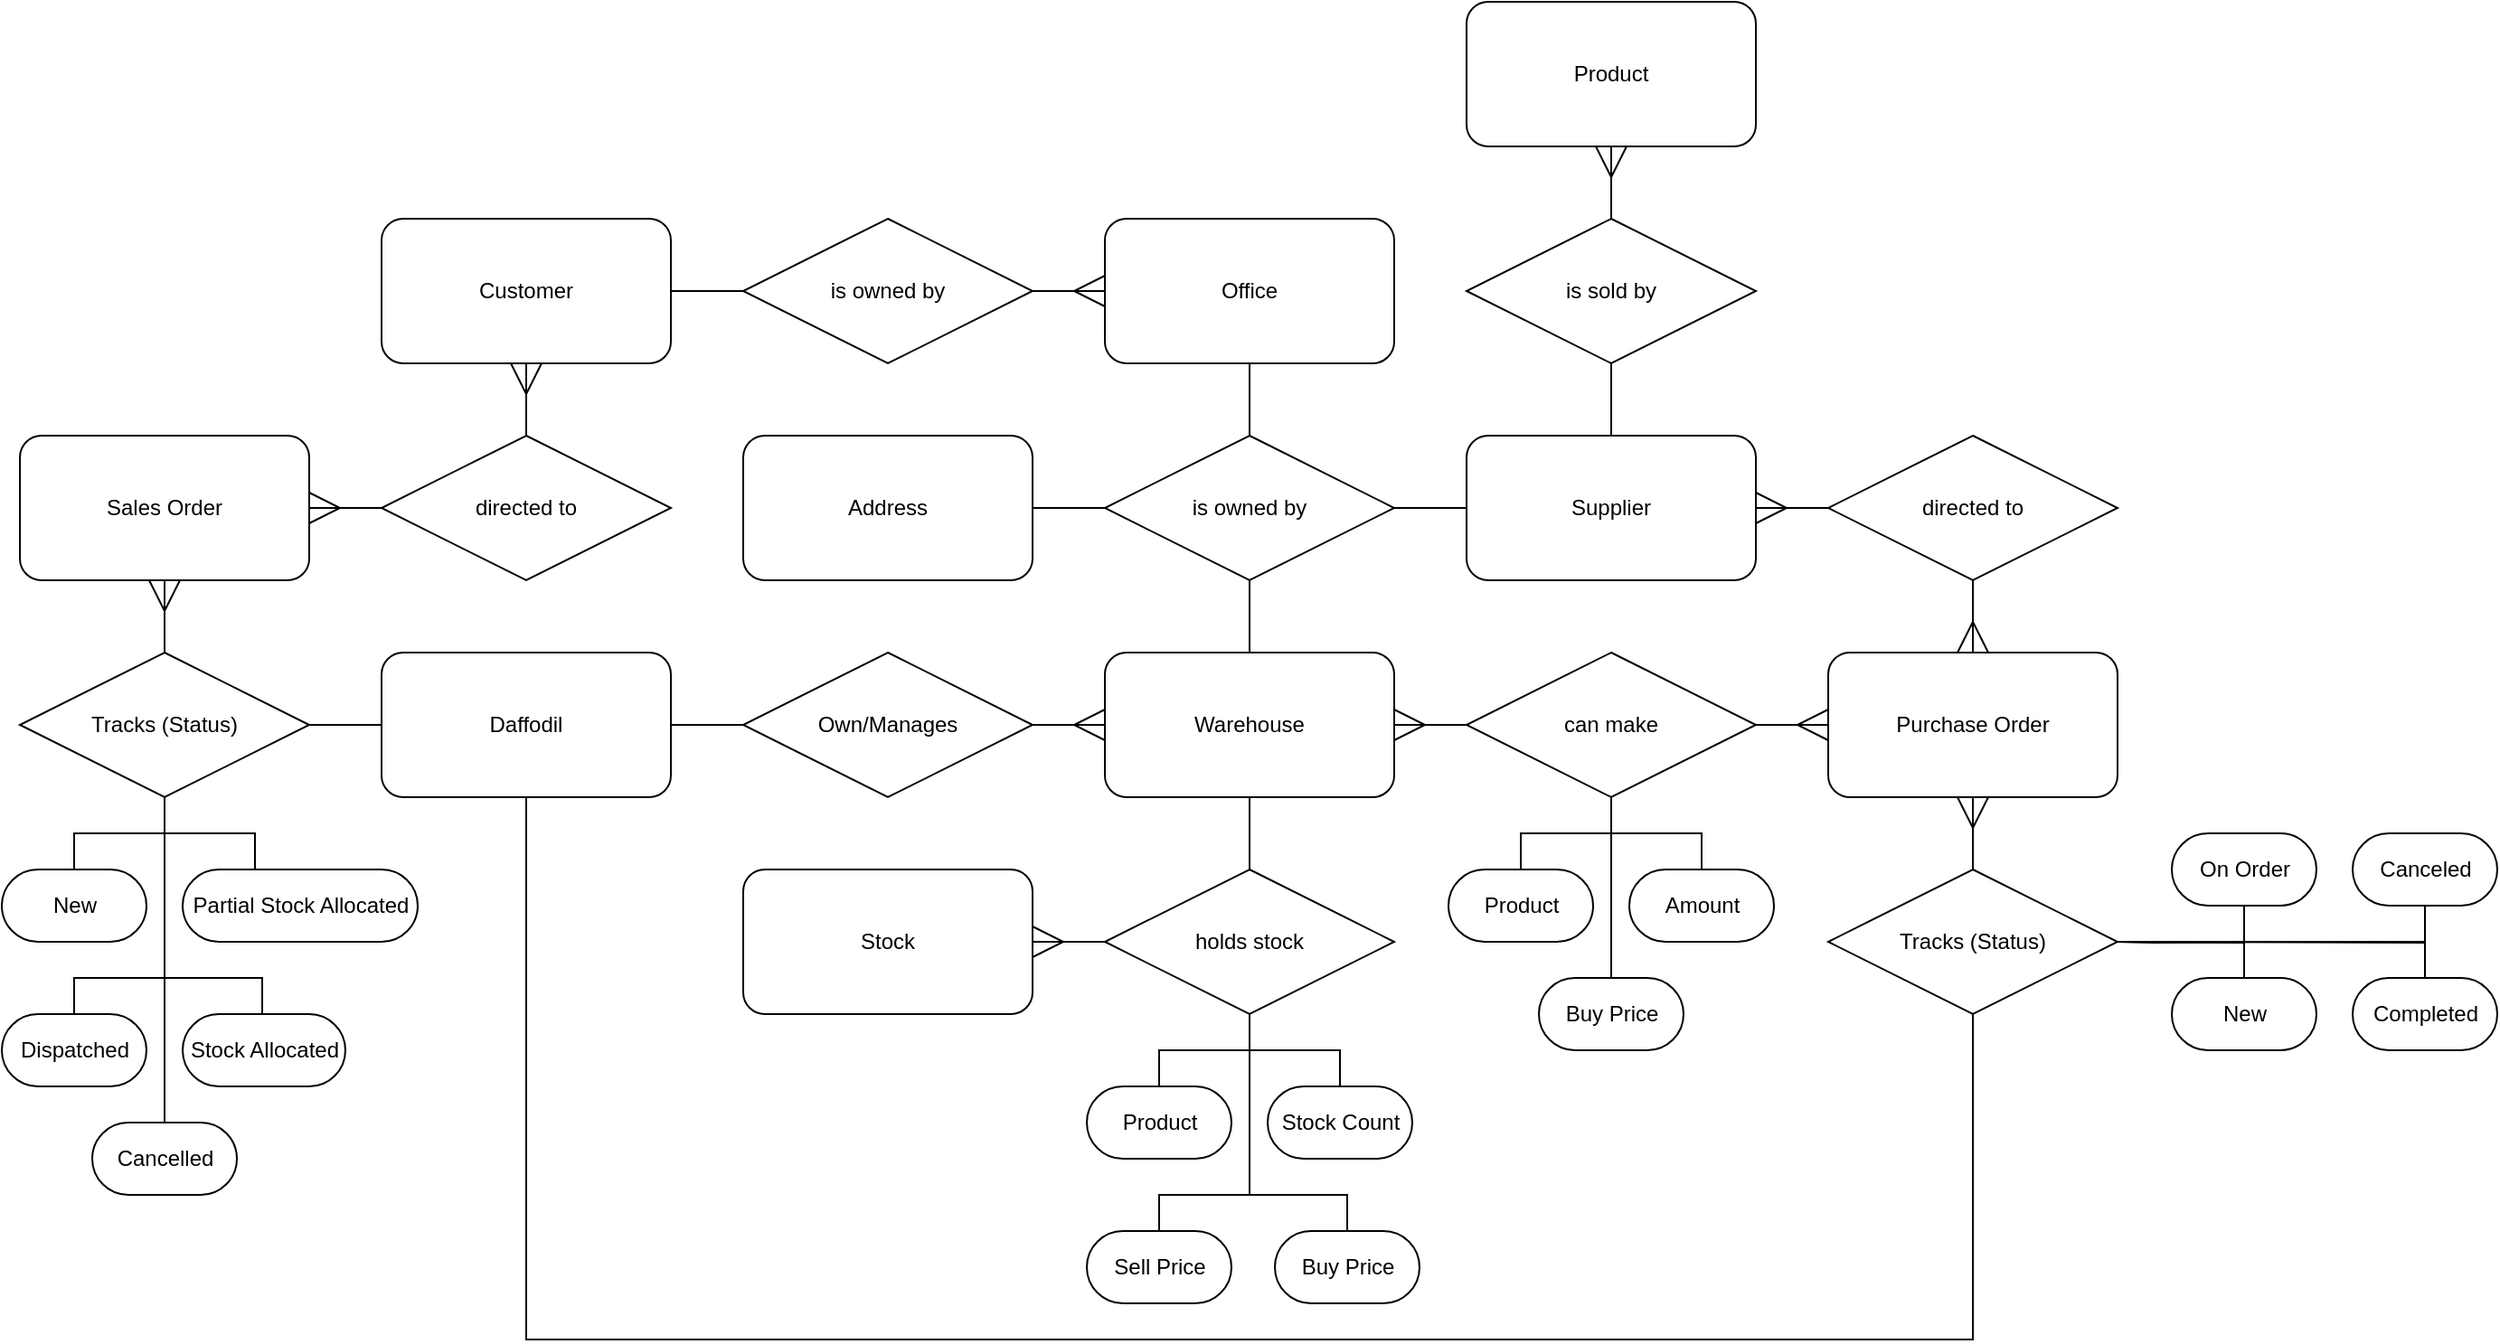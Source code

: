 <mxfile version="20.8.10" type="device"><diagram name="Page-1" id="u01oJ7LyX0__cd8e_O9J"><mxGraphModel dx="3498" dy="1263" grid="1" gridSize="10" guides="1" tooltips="1" connect="1" arrows="1" fold="1" page="1" pageScale="1" pageWidth="827" pageHeight="1169" math="0" shadow="0"><root><mxCell id="0"/><mxCell id="1" parent="0"/><mxCell id="5By2je5q7H8lTDFfwVSf-4" value="Product" style="html=1;dashed=0;whitespace=wrap;shape=mxgraph.dfd.start;strokeWidth=1;" parent="1" vertex="1"><mxGeometry x="100" y="840" width="80" height="40" as="geometry"/></mxCell><mxCell id="AR4rqcBExskht1AfL20x-36" value="" style="edgeStyle=orthogonalEdgeStyle;rounded=0;orthogonalLoop=1;jettySize=auto;html=1;endArrow=none;endFill=0;" edge="1" parent="1" source="5By2je5q7H8lTDFfwVSf-5" target="5By2je5q7H8lTDFfwVSf-6"><mxGeometry relative="1" as="geometry"/></mxCell><mxCell id="5By2je5q7H8lTDFfwVSf-5" value="Customer" style="rounded=1;whiteSpace=wrap;html=1;" parent="1" vertex="1"><mxGeometry x="-490" y="480" width="160" height="80" as="geometry"/></mxCell><mxCell id="5By2je5q7H8lTDFfwVSf-6" value="is owned by" style="rhombus;whiteSpace=wrap;html=1;" parent="1" vertex="1"><mxGeometry x="-290" y="480" width="160" height="80" as="geometry"/></mxCell><mxCell id="5By2je5q7H8lTDFfwVSf-7" value="Office" style="rounded=1;whiteSpace=wrap;html=1;" parent="1" vertex="1"><mxGeometry x="-90" y="480" width="160" height="80" as="geometry"/></mxCell><mxCell id="5By2je5q7H8lTDFfwVSf-8" value="Address" style="rounded=1;whiteSpace=wrap;html=1;" parent="1" vertex="1"><mxGeometry x="-290" y="600" width="160" height="80" as="geometry"/></mxCell><mxCell id="5By2je5q7H8lTDFfwVSf-12" value="" style="edgeStyle=orthogonalEdgeStyle;fontSize=12;html=1;endArrow=ERmany;rounded=0;exitX=1;exitY=0.5;exitDx=0;exitDy=0;strokeWidth=1;endSize=15;startSize=15;" parent="1" source="5By2je5q7H8lTDFfwVSf-6" target="5By2je5q7H8lTDFfwVSf-7" edge="1"><mxGeometry width="100" height="100" relative="1" as="geometry"><mxPoint x="80" y="420" as="sourcePoint"/><mxPoint x="180" y="320" as="targetPoint"/></mxGeometry></mxCell><mxCell id="5By2je5q7H8lTDFfwVSf-15" value="Supplier" style="rounded=1;whiteSpace=wrap;html=1;" parent="1" vertex="1"><mxGeometry x="110" y="600" width="160" height="80" as="geometry"/></mxCell><mxCell id="5By2je5q7H8lTDFfwVSf-16" value="is sold by" style="rhombus;whiteSpace=wrap;html=1;" parent="1" vertex="1"><mxGeometry x="110" y="480" width="160" height="80" as="geometry"/></mxCell><mxCell id="5By2je5q7H8lTDFfwVSf-17" value="Product" style="rounded=1;whiteSpace=wrap;html=1;" parent="1" vertex="1"><mxGeometry x="110" y="360" width="160" height="80" as="geometry"/></mxCell><mxCell id="5By2je5q7H8lTDFfwVSf-18" value="" style="edgeStyle=orthogonalEdgeStyle;fontSize=12;html=1;endArrow=ERmany;rounded=0;strokeWidth=1;endSize=15;startSize=15;exitX=0.5;exitY=0;exitDx=0;exitDy=0;" parent="1" source="5By2je5q7H8lTDFfwVSf-16" target="5By2je5q7H8lTDFfwVSf-17" edge="1"><mxGeometry width="100" height="100" relative="1" as="geometry"><mxPoint x="300" y="450" as="sourcePoint"/><mxPoint x="380" y="680" as="targetPoint"/><Array as="points"/></mxGeometry></mxCell><mxCell id="5By2je5q7H8lTDFfwVSf-19" value="" style="endArrow=none;html=1;rounded=0;exitX=0.5;exitY=1;exitDx=0;exitDy=0;entryX=0.5;entryY=0;entryDx=0;entryDy=0;" parent="1" source="5By2je5q7H8lTDFfwVSf-16" target="5By2je5q7H8lTDFfwVSf-15" edge="1"><mxGeometry width="50" height="50" relative="1" as="geometry"><mxPoint x="210" y="770" as="sourcePoint"/><mxPoint x="280" y="580" as="targetPoint"/></mxGeometry></mxCell><mxCell id="5By2je5q7H8lTDFfwVSf-20" value="is owned by" style="rhombus;whiteSpace=wrap;html=1;" parent="1" vertex="1"><mxGeometry x="-90" y="600" width="160" height="80" as="geometry"/></mxCell><mxCell id="5By2je5q7H8lTDFfwVSf-24" value="" style="endArrow=none;html=1;rounded=0;strokeWidth=1;startSize=15;endSize=15;entryX=0.5;entryY=1;entryDx=0;entryDy=0;exitX=0.5;exitY=0;exitDx=0;exitDy=0;" parent="1" source="5By2je5q7H8lTDFfwVSf-20" target="5By2je5q7H8lTDFfwVSf-7" edge="1"><mxGeometry width="50" height="50" relative="1" as="geometry"><mxPoint x="-10" y="590" as="sourcePoint"/><mxPoint x="-140" y="470" as="targetPoint"/></mxGeometry></mxCell><mxCell id="5By2je5q7H8lTDFfwVSf-25" value="" style="endArrow=none;html=1;rounded=0;strokeWidth=1;startSize=15;endSize=15;exitX=1;exitY=0.5;exitDx=0;exitDy=0;entryX=0;entryY=0.5;entryDx=0;entryDy=0;" parent="1" source="5By2je5q7H8lTDFfwVSf-8" target="5By2je5q7H8lTDFfwVSf-20" edge="1"><mxGeometry width="50" height="50" relative="1" as="geometry"><mxPoint x="-110" y="700" as="sourcePoint"/><mxPoint x="-180" y="680" as="targetPoint"/></mxGeometry></mxCell><mxCell id="5By2je5q7H8lTDFfwVSf-26" value="" style="endArrow=none;html=1;rounded=0;strokeWidth=1;startSize=15;endSize=15;exitX=1;exitY=0.5;exitDx=0;exitDy=0;entryX=0;entryY=0.5;entryDx=0;entryDy=0;" parent="1" source="5By2je5q7H8lTDFfwVSf-20" target="5By2je5q7H8lTDFfwVSf-15" edge="1"><mxGeometry width="50" height="50" relative="1" as="geometry"><mxPoint x="50" y="600" as="sourcePoint"/><mxPoint x="100" y="550" as="targetPoint"/></mxGeometry></mxCell><mxCell id="AR4rqcBExskht1AfL20x-20" value="" style="edgeStyle=orthogonalEdgeStyle;rounded=0;orthogonalLoop=1;jettySize=auto;html=1;endArrow=none;endFill=0;" edge="1" parent="1" source="vwk8E0NVzXOo4q1mdS7O-1" target="AR4rqcBExskht1AfL20x-19"><mxGeometry relative="1" as="geometry"/></mxCell><mxCell id="vwk8E0NVzXOo4q1mdS7O-1" value="Warehouse" style="rounded=1;whiteSpace=wrap;html=1;" parent="1" vertex="1"><mxGeometry x="-90" y="720" width="160" height="80" as="geometry"/></mxCell><mxCell id="AR4rqcBExskht1AfL20x-55" style="edgeStyle=orthogonalEdgeStyle;rounded=0;orthogonalLoop=1;jettySize=auto;html=1;entryX=0.5;entryY=1;entryDx=0;entryDy=0;endArrow=none;endFill=0;exitX=0.5;exitY=1;exitDx=0;exitDy=0;" edge="1" parent="1" source="vwk8E0NVzXOo4q1mdS7O-2" target="AR4rqcBExskht1AfL20x-54"><mxGeometry relative="1" as="geometry"><Array as="points"><mxPoint x="-410" y="1100"/><mxPoint x="390" y="1100"/></Array></mxGeometry></mxCell><mxCell id="AR4rqcBExskht1AfL20x-91" value="" style="edgeStyle=orthogonalEdgeStyle;rounded=0;orthogonalLoop=1;jettySize=auto;html=1;endArrow=none;endFill=0;" edge="1" parent="1" source="vwk8E0NVzXOo4q1mdS7O-2" target="AR4rqcBExskht1AfL20x-67"><mxGeometry relative="1" as="geometry"/></mxCell><mxCell id="vwk8E0NVzXOo4q1mdS7O-2" value="Daffodil" style="rounded=1;whiteSpace=wrap;html=1;" parent="1" vertex="1"><mxGeometry x="-490" y="720" width="160" height="80" as="geometry"/></mxCell><mxCell id="vwk8E0NVzXOo4q1mdS7O-3" value="Own/Manages" style="rhombus;whiteSpace=wrap;html=1;" parent="1" vertex="1"><mxGeometry x="-290" y="720" width="160" height="80" as="geometry"/></mxCell><mxCell id="vwk8E0NVzXOo4q1mdS7O-4" value="" style="edgeStyle=orthogonalEdgeStyle;fontSize=12;html=1;endArrow=ERmany;rounded=0;exitX=1;exitY=0.5;exitDx=0;exitDy=0;strokeWidth=1;endSize=15;startSize=15;entryX=0;entryY=0.5;entryDx=0;entryDy=0;" parent="1" source="vwk8E0NVzXOo4q1mdS7O-3" target="vwk8E0NVzXOo4q1mdS7O-1" edge="1"><mxGeometry width="100" height="100" relative="1" as="geometry"><mxPoint x="-120" y="540" as="sourcePoint"/><mxPoint x="-210" y="600" as="targetPoint"/><Array as="points"/></mxGeometry></mxCell><mxCell id="vwk8E0NVzXOo4q1mdS7O-5" value="" style="endArrow=none;html=1;rounded=0;entryX=1;entryY=0.5;entryDx=0;entryDy=0;exitX=0;exitY=0.5;exitDx=0;exitDy=0;" parent="1" source="vwk8E0NVzXOo4q1mdS7O-3" target="vwk8E0NVzXOo4q1mdS7O-2" edge="1"><mxGeometry width="50" height="50" relative="1" as="geometry"><mxPoint x="-190" y="530" as="sourcePoint"/><mxPoint x="-210" y="440" as="targetPoint"/></mxGeometry></mxCell><mxCell id="vwk8E0NVzXOo4q1mdS7O-7" value="" style="endArrow=none;html=1;rounded=0;exitX=0.5;exitY=0;exitDx=0;exitDy=0;entryX=0.5;entryY=1;entryDx=0;entryDy=0;" parent="1" source="vwk8E0NVzXOo4q1mdS7O-1" target="5By2je5q7H8lTDFfwVSf-20" edge="1"><mxGeometry width="50" height="50" relative="1" as="geometry"><mxPoint x="-20" y="440" as="sourcePoint"/><mxPoint x="30" y="390" as="targetPoint"/></mxGeometry></mxCell><mxCell id="AR4rqcBExskht1AfL20x-13" style="edgeStyle=orthogonalEdgeStyle;rounded=0;orthogonalLoop=1;jettySize=auto;html=1;exitX=0.5;exitY=1;exitDx=0;exitDy=0;entryX=0.5;entryY=0.5;entryDx=0;entryDy=-20;entryPerimeter=0;endArrow=none;endFill=0;" edge="1" parent="1" source="AR4rqcBExskht1AfL20x-3" target="5By2je5q7H8lTDFfwVSf-4"><mxGeometry relative="1" as="geometry"/></mxCell><mxCell id="AR4rqcBExskht1AfL20x-3" value="can make" style="rhombus;whiteSpace=wrap;html=1;" vertex="1" parent="1"><mxGeometry x="110" y="720" width="160" height="80" as="geometry"/></mxCell><mxCell id="AR4rqcBExskht1AfL20x-5" value="" style="edgeStyle=orthogonalEdgeStyle;fontSize=12;html=1;endArrow=ERmany;rounded=0;strokeWidth=1;endSize=15;startSize=15;entryX=0;entryY=0.5;entryDx=0;entryDy=0;exitX=1;exitY=0.5;exitDx=0;exitDy=0;" edge="1" parent="1" source="AR4rqcBExskht1AfL20x-3" target="AR4rqcBExskht1AfL20x-38"><mxGeometry width="100" height="100" relative="1" as="geometry"><mxPoint x="-120" y="770" as="sourcePoint"/><mxPoint x="350" y="710" as="targetPoint"/><Array as="points"/></mxGeometry></mxCell><mxCell id="AR4rqcBExskht1AfL20x-6" value="Amount" style="html=1;dashed=0;whitespace=wrap;shape=mxgraph.dfd.start;strokeWidth=1;" vertex="1" parent="1"><mxGeometry x="200" y="840" width="80" height="40" as="geometry"/></mxCell><mxCell id="AR4rqcBExskht1AfL20x-9" value="Buy Price" style="html=1;dashed=0;whitespace=wrap;shape=mxgraph.dfd.start;strokeWidth=1;" vertex="1" parent="1"><mxGeometry x="150" y="900" width="80" height="40" as="geometry"/></mxCell><mxCell id="AR4rqcBExskht1AfL20x-14" style="edgeStyle=orthogonalEdgeStyle;rounded=0;orthogonalLoop=1;jettySize=auto;html=1;exitX=0.5;exitY=1;exitDx=0;exitDy=0;entryX=0.5;entryY=0.5;entryDx=0;entryDy=-20;entryPerimeter=0;endArrow=none;endFill=0;" edge="1" parent="1" source="AR4rqcBExskht1AfL20x-3" target="AR4rqcBExskht1AfL20x-6"><mxGeometry relative="1" as="geometry"><mxPoint x="200" y="810" as="sourcePoint"/><mxPoint x="150" y="850" as="targetPoint"/></mxGeometry></mxCell><mxCell id="AR4rqcBExskht1AfL20x-15" style="edgeStyle=orthogonalEdgeStyle;rounded=0;orthogonalLoop=1;jettySize=auto;html=1;exitX=0.5;exitY=1;exitDx=0;exitDy=0;entryX=0.5;entryY=0.5;entryDx=0;entryDy=-20;entryPerimeter=0;endArrow=none;endFill=0;" edge="1" parent="1" source="AR4rqcBExskht1AfL20x-3" target="AR4rqcBExskht1AfL20x-9"><mxGeometry relative="1" as="geometry"><mxPoint x="200" y="810" as="sourcePoint"/><mxPoint x="250" y="850" as="targetPoint"/><Array as="points"><mxPoint x="190" y="900"/></Array></mxGeometry></mxCell><mxCell id="AR4rqcBExskht1AfL20x-18" value="" style="edgeStyle=orthogonalEdgeStyle;fontSize=12;html=1;endArrow=ERmany;rounded=0;strokeWidth=1;endSize=15;startSize=15;entryX=1;entryY=0.5;entryDx=0;entryDy=0;exitX=0;exitY=0.5;exitDx=0;exitDy=0;" edge="1" parent="1" source="AR4rqcBExskht1AfL20x-3" target="vwk8E0NVzXOo4q1mdS7O-1"><mxGeometry width="100" height="100" relative="1" as="geometry"><mxPoint x="200" y="730" as="sourcePoint"/><mxPoint x="200" y="690" as="targetPoint"/><Array as="points"/></mxGeometry></mxCell><mxCell id="AR4rqcBExskht1AfL20x-27" style="edgeStyle=orthogonalEdgeStyle;rounded=0;orthogonalLoop=1;jettySize=auto;html=1;entryX=0.5;entryY=0.5;entryDx=0;entryDy=-20;entryPerimeter=0;endArrow=none;endFill=0;" edge="1" parent="1" source="AR4rqcBExskht1AfL20x-19" target="AR4rqcBExskht1AfL20x-24"><mxGeometry relative="1" as="geometry"/></mxCell><mxCell id="AR4rqcBExskht1AfL20x-28" style="edgeStyle=orthogonalEdgeStyle;rounded=0;orthogonalLoop=1;jettySize=auto;html=1;entryX=0.5;entryY=0.5;entryDx=0;entryDy=-20;entryPerimeter=0;endArrow=none;endFill=0;" edge="1" parent="1" source="AR4rqcBExskht1AfL20x-19" target="AR4rqcBExskht1AfL20x-23"><mxGeometry relative="1" as="geometry"/></mxCell><mxCell id="AR4rqcBExskht1AfL20x-30" style="edgeStyle=orthogonalEdgeStyle;rounded=0;orthogonalLoop=1;jettySize=auto;html=1;entryX=0.5;entryY=0.5;entryDx=0;entryDy=-20;entryPerimeter=0;endArrow=none;endFill=0;" edge="1" parent="1" source="AR4rqcBExskht1AfL20x-19" target="AR4rqcBExskht1AfL20x-29"><mxGeometry relative="1" as="geometry"><Array as="points"><mxPoint x="-10" y="1020"/><mxPoint x="-60" y="1020"/></Array></mxGeometry></mxCell><mxCell id="AR4rqcBExskht1AfL20x-32" style="edgeStyle=orthogonalEdgeStyle;rounded=0;orthogonalLoop=1;jettySize=auto;html=1;entryX=0.5;entryY=0.5;entryDx=0;entryDy=-20;entryPerimeter=0;endArrow=none;endFill=0;" edge="1" parent="1" source="AR4rqcBExskht1AfL20x-19" target="AR4rqcBExskht1AfL20x-31"><mxGeometry relative="1" as="geometry"><Array as="points"><mxPoint x="-10" y="1020"/><mxPoint x="44" y="1020"/></Array></mxGeometry></mxCell><mxCell id="AR4rqcBExskht1AfL20x-19" value="holds stock" style="rhombus;whiteSpace=wrap;html=1;" vertex="1" parent="1"><mxGeometry x="-90" y="840" width="160" height="80" as="geometry"/></mxCell><mxCell id="AR4rqcBExskht1AfL20x-21" value="Stock" style="rounded=1;whiteSpace=wrap;html=1;" vertex="1" parent="1"><mxGeometry x="-290" y="840" width="160" height="80" as="geometry"/></mxCell><mxCell id="AR4rqcBExskht1AfL20x-22" value="" style="edgeStyle=orthogonalEdgeStyle;fontSize=12;html=1;endArrow=ERmany;rounded=0;strokeWidth=1;endSize=15;startSize=15;entryX=1;entryY=0.5;entryDx=0;entryDy=0;exitX=0;exitY=0.5;exitDx=0;exitDy=0;" edge="1" parent="1" source="AR4rqcBExskht1AfL20x-19" target="AR4rqcBExskht1AfL20x-21"><mxGeometry width="100" height="100" relative="1" as="geometry"><mxPoint x="120" y="770" as="sourcePoint"/><mxPoint x="80" y="770" as="targetPoint"/><Array as="points"/></mxGeometry></mxCell><mxCell id="AR4rqcBExskht1AfL20x-23" value="Product" style="html=1;dashed=0;whitespace=wrap;shape=mxgraph.dfd.start;strokeWidth=1;" vertex="1" parent="1"><mxGeometry x="-100" y="960" width="80" height="40" as="geometry"/></mxCell><mxCell id="AR4rqcBExskht1AfL20x-24" value="Stock Count" style="html=1;dashed=0;whitespace=wrap;shape=mxgraph.dfd.start;strokeWidth=1;" vertex="1" parent="1"><mxGeometry y="960" width="80" height="40" as="geometry"/></mxCell><mxCell id="AR4rqcBExskht1AfL20x-29" value="Sell Price" style="html=1;dashed=0;whitespace=wrap;shape=mxgraph.dfd.start;strokeWidth=1;" vertex="1" parent="1"><mxGeometry x="-100" y="1040" width="80" height="40" as="geometry"/></mxCell><mxCell id="AR4rqcBExskht1AfL20x-31" value="Buy Price" style="html=1;dashed=0;whitespace=wrap;shape=mxgraph.dfd.start;strokeWidth=1;" vertex="1" parent="1"><mxGeometry x="4" y="1040" width="80" height="40" as="geometry"/></mxCell><mxCell id="AR4rqcBExskht1AfL20x-38" value="Purchase Order" style="rounded=1;whiteSpace=wrap;html=1;" vertex="1" parent="1"><mxGeometry x="310" y="720" width="160" height="80" as="geometry"/></mxCell><mxCell id="AR4rqcBExskht1AfL20x-39" value="directed to" style="rhombus;whiteSpace=wrap;html=1;" vertex="1" parent="1"><mxGeometry x="310" y="600" width="160" height="80" as="geometry"/></mxCell><mxCell id="AR4rqcBExskht1AfL20x-42" value="" style="edgeStyle=orthogonalEdgeStyle;fontSize=12;html=1;endArrow=ERmany;rounded=0;strokeWidth=1;endSize=15;startSize=15;exitX=0.5;exitY=1;exitDx=0;exitDy=0;entryX=0.5;entryY=0;entryDx=0;entryDy=0;" edge="1" parent="1" source="AR4rqcBExskht1AfL20x-39" target="AR4rqcBExskht1AfL20x-38"><mxGeometry width="100" height="100" relative="1" as="geometry"><mxPoint x="280" y="770" as="sourcePoint"/><mxPoint x="390" y="720" as="targetPoint"/><Array as="points"><mxPoint x="390" y="720"/><mxPoint x="390" y="720"/></Array></mxGeometry></mxCell><mxCell id="AR4rqcBExskht1AfL20x-45" value="" style="edgeStyle=orthogonalEdgeStyle;fontSize=12;html=1;endArrow=ERmany;rounded=0;strokeWidth=1;endSize=15;startSize=15;exitX=0;exitY=0.5;exitDx=0;exitDy=0;entryX=1;entryY=0.5;entryDx=0;entryDy=0;" edge="1" parent="1" source="AR4rqcBExskht1AfL20x-39" target="5By2je5q7H8lTDFfwVSf-15"><mxGeometry width="100" height="100" relative="1" as="geometry"><mxPoint x="400" y="690" as="sourcePoint"/><mxPoint x="400" y="730" as="targetPoint"/><Array as="points"><mxPoint x="300" y="640"/><mxPoint x="300" y="640"/></Array></mxGeometry></mxCell><mxCell id="AR4rqcBExskht1AfL20x-54" value="Tracks (Status)" style="rhombus;whiteSpace=wrap;html=1;" vertex="1" parent="1"><mxGeometry x="310" y="840" width="160" height="80" as="geometry"/></mxCell><mxCell id="AR4rqcBExskht1AfL20x-56" value="" style="edgeStyle=orthogonalEdgeStyle;fontSize=12;html=1;endArrow=ERmany;rounded=0;strokeWidth=1;endSize=15;startSize=15;entryX=0.5;entryY=1;entryDx=0;entryDy=0;exitX=0.5;exitY=0;exitDx=0;exitDy=0;" edge="1" parent="1" source="AR4rqcBExskht1AfL20x-54" target="AR4rqcBExskht1AfL20x-38"><mxGeometry width="100" height="100" relative="1" as="geometry"><mxPoint x="280" y="770" as="sourcePoint"/><mxPoint x="320" y="770" as="targetPoint"/><Array as="points"/></mxGeometry></mxCell><mxCell id="AR4rqcBExskht1AfL20x-58" style="edgeStyle=orthogonalEdgeStyle;rounded=0;orthogonalLoop=1;jettySize=auto;html=1;exitX=1;exitY=0.5;exitDx=0;exitDy=0;entryX=0.5;entryY=0.5;entryDx=0;entryDy=-20;entryPerimeter=0;endArrow=none;endFill=0;" edge="1" parent="1" target="AR4rqcBExskht1AfL20x-62"><mxGeometry relative="1" as="geometry"><mxPoint x="470" y="880" as="sourcePoint"/></mxGeometry></mxCell><mxCell id="AR4rqcBExskht1AfL20x-59" style="edgeStyle=orthogonalEdgeStyle;rounded=0;orthogonalLoop=1;jettySize=auto;html=1;entryX=0.5;entryY=0.5;entryDx=0;entryDy=20;entryPerimeter=0;endArrow=none;endFill=0;" edge="1" parent="1" target="AR4rqcBExskht1AfL20x-63"><mxGeometry relative="1" as="geometry"><mxPoint x="470" y="880" as="sourcePoint"/></mxGeometry></mxCell><mxCell id="AR4rqcBExskht1AfL20x-60" style="edgeStyle=orthogonalEdgeStyle;rounded=0;orthogonalLoop=1;jettySize=auto;html=1;entryX=0.5;entryY=0.5;entryDx=0;entryDy=20;entryPerimeter=0;endArrow=none;endFill=0;" edge="1" parent="1" target="AR4rqcBExskht1AfL20x-65"><mxGeometry relative="1" as="geometry"><mxPoint x="470" y="880" as="sourcePoint"/></mxGeometry></mxCell><mxCell id="AR4rqcBExskht1AfL20x-61" style="edgeStyle=orthogonalEdgeStyle;rounded=0;orthogonalLoop=1;jettySize=auto;html=1;entryX=0.5;entryY=0.5;entryDx=0;entryDy=-20;entryPerimeter=0;endArrow=none;endFill=0;exitX=1;exitY=0.5;exitDx=0;exitDy=0;" edge="1" parent="1" target="AR4rqcBExskht1AfL20x-64" source="AR4rqcBExskht1AfL20x-54"><mxGeometry relative="1" as="geometry"><mxPoint x="470" y="880" as="sourcePoint"/></mxGeometry></mxCell><mxCell id="AR4rqcBExskht1AfL20x-62" value="New" style="html=1;dashed=0;whitespace=wrap;shape=mxgraph.dfd.start;strokeWidth=1;" vertex="1" parent="1"><mxGeometry x="500" y="900" width="80" height="40" as="geometry"/></mxCell><mxCell id="AR4rqcBExskht1AfL20x-63" value="On Order" style="html=1;dashed=0;whitespace=wrap;shape=mxgraph.dfd.start;strokeWidth=1;" vertex="1" parent="1"><mxGeometry x="500" y="820" width="80" height="40" as="geometry"/></mxCell><mxCell id="AR4rqcBExskht1AfL20x-64" value="Completed" style="html=1;dashed=0;whitespace=wrap;shape=mxgraph.dfd.start;strokeWidth=1;" vertex="1" parent="1"><mxGeometry x="600" y="900" width="80" height="40" as="geometry"/></mxCell><mxCell id="AR4rqcBExskht1AfL20x-65" value="Canceled" style="html=1;dashed=0;whitespace=wrap;shape=mxgraph.dfd.start;strokeWidth=1;" vertex="1" parent="1"><mxGeometry x="600" y="820" width="80" height="40" as="geometry"/></mxCell><mxCell id="AR4rqcBExskht1AfL20x-66" value="Sales Order" style="rounded=1;whiteSpace=wrap;html=1;" vertex="1" parent="1"><mxGeometry x="-690" y="600" width="160" height="80" as="geometry"/></mxCell><mxCell id="AR4rqcBExskht1AfL20x-90" style="edgeStyle=orthogonalEdgeStyle;rounded=0;orthogonalLoop=1;jettySize=auto;html=1;entryX=0.5;entryY=0.5;entryDx=0;entryDy=-20;entryPerimeter=0;endArrow=none;endFill=0;" edge="1" parent="1" source="AR4rqcBExskht1AfL20x-67" target="AR4rqcBExskht1AfL20x-89"><mxGeometry relative="1" as="geometry"/></mxCell><mxCell id="AR4rqcBExskht1AfL20x-67" value="Tracks (Status)" style="rhombus;whiteSpace=wrap;html=1;" vertex="1" parent="1"><mxGeometry x="-690" y="720" width="160" height="80" as="geometry"/></mxCell><mxCell id="AR4rqcBExskht1AfL20x-81" style="edgeStyle=orthogonalEdgeStyle;rounded=0;orthogonalLoop=1;jettySize=auto;html=1;entryX=0.5;entryY=0.5;entryDx=0;entryDy=-20;entryPerimeter=0;endArrow=none;endFill=0;exitX=0.5;exitY=1;exitDx=0;exitDy=0;" edge="1" parent="1" target="AR4rqcBExskht1AfL20x-86" source="AR4rqcBExskht1AfL20x-67"><mxGeometry relative="1" as="geometry"><mxPoint x="-610" y="800" as="sourcePoint"/><Array as="points"><mxPoint x="-610" y="820"/><mxPoint x="-560" y="820"/></Array></mxGeometry></mxCell><mxCell id="AR4rqcBExskht1AfL20x-82" style="edgeStyle=orthogonalEdgeStyle;rounded=0;orthogonalLoop=1;jettySize=auto;html=1;entryX=0.5;entryY=0.5;entryDx=0;entryDy=-20;entryPerimeter=0;endArrow=none;endFill=0;exitX=0.5;exitY=1;exitDx=0;exitDy=0;" edge="1" parent="1" target="AR4rqcBExskht1AfL20x-85" source="AR4rqcBExskht1AfL20x-67"><mxGeometry relative="1" as="geometry"><mxPoint x="-610" y="800" as="sourcePoint"/><Array as="points"><mxPoint x="-610" y="820"/><mxPoint x="-660" y="820"/></Array></mxGeometry></mxCell><mxCell id="AR4rqcBExskht1AfL20x-83" style="edgeStyle=orthogonalEdgeStyle;rounded=0;orthogonalLoop=1;jettySize=auto;html=1;entryX=0.5;entryY=0.5;entryDx=0;entryDy=-20;entryPerimeter=0;endArrow=none;endFill=0;exitX=0.5;exitY=1;exitDx=0;exitDy=0;" edge="1" parent="1" target="AR4rqcBExskht1AfL20x-87" source="AR4rqcBExskht1AfL20x-67"><mxGeometry relative="1" as="geometry"><mxPoint x="-610" y="800" as="sourcePoint"/><Array as="points"><mxPoint x="-610" y="900"/><mxPoint x="-660" y="900"/></Array></mxGeometry></mxCell><mxCell id="AR4rqcBExskht1AfL20x-84" style="edgeStyle=orthogonalEdgeStyle;rounded=0;orthogonalLoop=1;jettySize=auto;html=1;entryX=0.5;entryY=0.5;entryDx=0;entryDy=-20;entryPerimeter=0;endArrow=none;endFill=0;exitX=0.5;exitY=1;exitDx=0;exitDy=0;" edge="1" parent="1" target="AR4rqcBExskht1AfL20x-88" source="AR4rqcBExskht1AfL20x-67"><mxGeometry relative="1" as="geometry"><mxPoint x="-610" y="800" as="sourcePoint"/><Array as="points"><mxPoint x="-610" y="900"/><mxPoint x="-556" y="900"/></Array></mxGeometry></mxCell><mxCell id="AR4rqcBExskht1AfL20x-85" value="New" style="html=1;dashed=0;whitespace=wrap;shape=mxgraph.dfd.start;strokeWidth=1;" vertex="1" parent="1"><mxGeometry x="-700" y="840" width="80" height="40" as="geometry"/></mxCell><mxCell id="AR4rqcBExskht1AfL20x-86" value="Partial Stock Allocated" style="html=1;dashed=0;whitespace=wrap;shape=mxgraph.dfd.start;strokeWidth=1;" vertex="1" parent="1"><mxGeometry x="-600" y="840" width="130" height="40" as="geometry"/></mxCell><mxCell id="AR4rqcBExskht1AfL20x-87" value="Dispatched" style="html=1;dashed=0;whitespace=wrap;shape=mxgraph.dfd.start;strokeWidth=1;" vertex="1" parent="1"><mxGeometry x="-700" y="920" width="80" height="40" as="geometry"/></mxCell><mxCell id="AR4rqcBExskht1AfL20x-88" value="Stock Allocated" style="html=1;dashed=0;whitespace=wrap;shape=mxgraph.dfd.start;strokeWidth=1;" vertex="1" parent="1"><mxGeometry x="-600" y="920" width="90" height="40" as="geometry"/></mxCell><mxCell id="AR4rqcBExskht1AfL20x-89" value="Cancelled" style="html=1;dashed=0;whitespace=wrap;shape=mxgraph.dfd.start;strokeWidth=1;" vertex="1" parent="1"><mxGeometry x="-650" y="980" width="80" height="40" as="geometry"/></mxCell><mxCell id="AR4rqcBExskht1AfL20x-93" value="" style="edgeStyle=orthogonalEdgeStyle;fontSize=12;html=1;endArrow=ERmany;rounded=0;strokeWidth=1;endSize=15;startSize=15;entryX=0.5;entryY=1;entryDx=0;entryDy=0;exitX=0.5;exitY=0;exitDx=0;exitDy=0;" edge="1" parent="1" source="AR4rqcBExskht1AfL20x-67" target="AR4rqcBExskht1AfL20x-66"><mxGeometry width="100" height="100" relative="1" as="geometry"><mxPoint x="-230" y="710" as="sourcePoint"/><mxPoint x="-230" y="670" as="targetPoint"/><Array as="points"><mxPoint x="-610" y="710"/><mxPoint x="-610" y="710"/></Array></mxGeometry></mxCell><mxCell id="AR4rqcBExskht1AfL20x-96" value="directed to" style="rhombus;whiteSpace=wrap;html=1;" vertex="1" parent="1"><mxGeometry x="-490" y="600" width="160" height="80" as="geometry"/></mxCell><mxCell id="AR4rqcBExskht1AfL20x-98" value="" style="edgeStyle=orthogonalEdgeStyle;fontSize=12;html=1;endArrow=ERmany;rounded=0;strokeWidth=1;endSize=15;startSize=15;entryX=1;entryY=0.5;entryDx=0;entryDy=0;exitX=0;exitY=0.5;exitDx=0;exitDy=0;" edge="1" parent="1" source="AR4rqcBExskht1AfL20x-96" target="AR4rqcBExskht1AfL20x-66"><mxGeometry width="100" height="100" relative="1" as="geometry"><mxPoint x="-600" y="730" as="sourcePoint"/><mxPoint x="-600" y="690" as="targetPoint"/><Array as="points"/></mxGeometry></mxCell><mxCell id="AR4rqcBExskht1AfL20x-99" value="" style="edgeStyle=orthogonalEdgeStyle;fontSize=12;html=1;endArrow=ERmany;rounded=0;strokeWidth=1;endSize=15;startSize=15;entryX=0.5;entryY=1;entryDx=0;entryDy=0;exitX=0.5;exitY=0;exitDx=0;exitDy=0;" edge="1" parent="1" source="AR4rqcBExskht1AfL20x-96" target="5By2je5q7H8lTDFfwVSf-5"><mxGeometry width="100" height="100" relative="1" as="geometry"><mxPoint x="-480" y="650" as="sourcePoint"/><mxPoint x="-520" y="650" as="targetPoint"/><Array as="points"/></mxGeometry></mxCell></root></mxGraphModel></diagram></mxfile>
